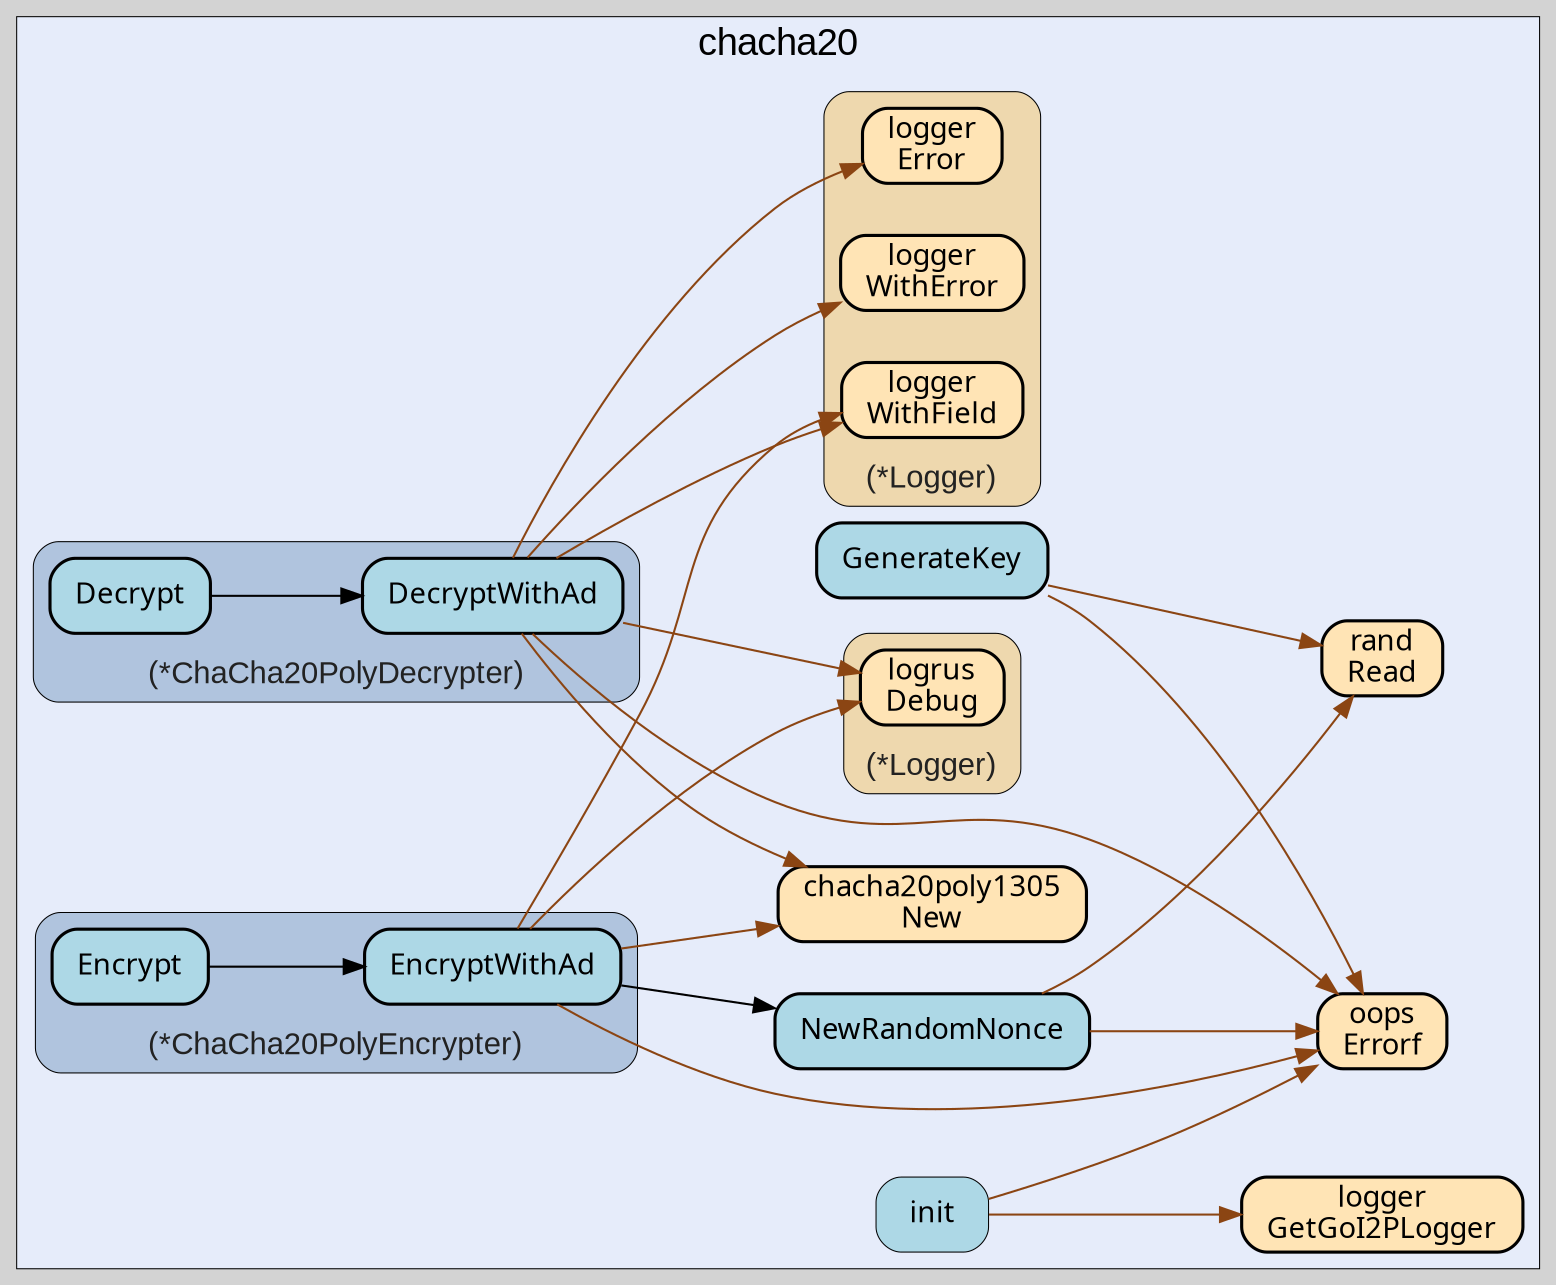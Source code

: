 digraph gocallvis {
    label="";
    labeljust="l";
    fontname="Arial";
    fontsize="14";
    rankdir="LR";
    bgcolor="lightgray";
    style="solid";
    penwidth="0.5";
    pad="0.0";
    nodesep="0.35";

    node [shape="box" style="filled,rounded" fillcolor="honeydew" fontname="Verdana" penwidth="1.0" margin="0.16,0.0"];
    edge [minlen="2"]

    subgraph "cluster_focus" {
        labeljust="c";
fontsize="18";
bgcolor="#e6ecfa";
label="chacha20";
labelloc="t";
        
        "github.com/go-i2p/crypto/chacha20.GenerateKey" [ fillcolor="lightblue" label="GenerateKey" penwidth="1.5" tooltip="github.com/go-i2p/crypto/chacha20.GenerateKey | defined in chacha20_key.go:10\nat chacha20_key.go:12: calling [github.com/go-i2p/crypto/rand.Read]\nat chacha20_key.go:14: calling [github.com/samber/oops.Errorf]" ]
        "github.com/go-i2p/crypto/rand.Read" [ fillcolor="moccasin" label="rand\nRead" penwidth="1.5" tooltip="github.com/go-i2p/crypto/rand.Read | defined in secure_reader.go:150" ]
        "github.com/samber/oops.Errorf" [ fillcolor="moccasin" label="oops\nErrorf" penwidth="1.5" tooltip="github.com/samber/oops.Errorf | defined in oops.go:34" ]
        "golang.org/x/crypto/chacha20poly1305.New" [ fillcolor="moccasin" label="chacha20poly1305\nNew" penwidth="1.5" tooltip="golang.org/x/crypto/chacha20poly1305.New | defined in chacha20poly1305.go:40" ]
        "github.com/go-i2p/crypto/chacha20.NewRandomNonce" [ fillcolor="lightblue" label="NewRandomNonce" penwidth="1.5" tooltip="github.com/go-i2p/crypto/chacha20.NewRandomNonce | defined in utils.go:11\nat utils.go:13: calling [github.com/go-i2p/crypto/rand.Read]\nat utils.go:15: calling [github.com/samber/oops.Errorf]" ]
        "github.com/go-i2p/crypto/chacha20.init" [ tooltip="github.com/go-i2p/crypto/chacha20.init | defined in .:0\nat constants.go:10: calling [github.com/go-i2p/logger.GetGoI2PLogger]\nat constants.go:23: calling [github.com/samber/oops.Errorf]\nat constants.go:24: calling [github.com/samber/oops.Errorf]\nat constants.go:25: calling [github.com/samber/oops.Errorf]\nat constants.go:26: calling [github.com/samber/oops.Errorf]\nat constants.go:27: calling [github.com/samber/oops.Errorf]" fillcolor="lightblue" label="init" penwidth="0.5" ]
        "github.com/go-i2p/logger.GetGoI2PLogger" [ fillcolor="moccasin" label="logger\nGetGoI2PLogger" penwidth="1.5" tooltip="github.com/go-i2p/logger.GetGoI2PLogger | defined in log.go:120" ]
        
        subgraph "cluster_*github.com/go-i2p/crypto/chacha20.ChaCha20PolyDecrypter" {
        penwidth="0.5";
fontcolor="#222222";
labelloc="b";
fillcolor="lightsteelblue";
tooltip="type: *github.com/go-i2p/crypto/chacha20.ChaCha20PolyDecrypter";
fontsize="15";
style="rounded,filled";
label="(*ChaCha20PolyDecrypter)";
        
        "(*github.com/go-i2p/crypto/chacha20.ChaCha20PolyDecrypter).DecryptWithAd" [ fillcolor="lightblue" label="DecryptWithAd" penwidth="1.5" tooltip="(*github.com/go-i2p/crypto/chacha20.ChaCha20PolyDecrypter).DecryptWithAd | defined in chacha20_decrypter.go:20\nat chacha20_decrypter.go:21: calling [(*github.com/sirupsen/logrus.Logger).Debug]\nat chacha20_decrypter.go:45: calling [(*github.com/sirupsen/logrus.Logger).Debug]\nat chacha20_decrypter.go:25: calling [github.com/samber/oops.Errorf]\nat chacha20_decrypter.go:31: calling [github.com/samber/oops.Errorf]\nat chacha20_decrypter.go:41: calling [(*github.com/go-i2p/logger.Logger).Error]\nat chacha20_decrypter.go:21: calling [(*github.com/go-i2p/logger.Logger).WithField]\nat chacha20_decrypter.go:45: calling [(*github.com/go-i2p/logger.Logger).WithField]\nat chacha20_decrypter.go:29: calling [golang.org/x/crypto/chacha20poly1305.New]\nat chacha20_decrypter.go:41: calling [(*github.com/go-i2p/logger.Logger).WithError]" ]
        "(*github.com/go-i2p/crypto/chacha20.ChaCha20PolyDecrypter).Decrypt" [ fillcolor="lightblue" label="Decrypt" penwidth="1.5" tooltip="(*github.com/go-i2p/crypto/chacha20.ChaCha20PolyDecrypter).Decrypt | defined in chacha20_decrypter.go:15\nat chacha20_decrypter.go:16: calling [(*github.com/go-i2p/crypto/chacha20.ChaCha20PolyDecrypter).DecryptWithAd]" ]
        
    }

        subgraph "cluster_*github.com/go-i2p/crypto/chacha20.ChaCha20PolyEncrypter" {
        fontcolor="#222222";
labelloc="b";
style="rounded,filled";
fillcolor="lightsteelblue";
label="(*ChaCha20PolyEncrypter)";
penwidth="0.5";
fontsize="15";
tooltip="type: *github.com/go-i2p/crypto/chacha20.ChaCha20PolyEncrypter";
        
        "(*github.com/go-i2p/crypto/chacha20.ChaCha20PolyEncrypter).EncryptWithAd" [ tooltip="(*github.com/go-i2p/crypto/chacha20.ChaCha20PolyEncrypter).EncryptWithAd | defined in chacha20_encrypter.go:21\nat chacha20_encrypter.go:25: calling [golang.org/x/crypto/chacha20poly1305.New]\nat chacha20_encrypter.go:27: calling [github.com/samber/oops.Errorf]\nat chacha20_encrypter.go:22: calling [(*github.com/go-i2p/logger.Logger).WithField]\nat chacha20_encrypter.go:44: calling [(*github.com/go-i2p/logger.Logger).WithField]\nat chacha20_encrypter.go:22: calling [(*github.com/sirupsen/logrus.Logger).Debug]\nat chacha20_encrypter.go:44: calling [(*github.com/sirupsen/logrus.Logger).Debug]\nat chacha20_encrypter.go:31: calling [github.com/go-i2p/crypto/chacha20.NewRandomNonce]" fillcolor="lightblue" label="EncryptWithAd" penwidth="1.5" ]
        "(*github.com/go-i2p/crypto/chacha20.ChaCha20PolyEncrypter).Encrypt" [ tooltip="(*github.com/go-i2p/crypto/chacha20.ChaCha20PolyEncrypter).Encrypt | defined in chacha20_encrypter.go:15\nat chacha20_encrypter.go:16: calling [(*github.com/go-i2p/crypto/chacha20.ChaCha20PolyEncrypter).EncryptWithAd]" fillcolor="lightblue" label="Encrypt" penwidth="1.5" ]
        
    }

        subgraph "cluster_*github.com/go-i2p/logger.Logger" {
        fontsize="15";
fontcolor="#222222";
labelloc="b";
style="rounded,filled";
fillcolor="wheat2";
label="(*Logger)";
tooltip="type: *github.com/go-i2p/logger.Logger";
penwidth="0.5";
        
        "(*github.com/go-i2p/logger.Logger).WithField" [ penwidth="1.5" tooltip="(*github.com/go-i2p/logger.Logger).WithField | defined in log.go:54" fillcolor="moccasin" label="logger\nWithField" ]
        "(*github.com/go-i2p/logger.Logger).WithError" [ fillcolor="moccasin" label="logger\nWithError" penwidth="1.5" tooltip="(*github.com/go-i2p/logger.Logger).WithError | defined in log.go:66" ]
        "(*github.com/go-i2p/logger.Logger).Error" [ penwidth="1.5" tooltip="(*github.com/go-i2p/logger.Logger).Error | defined in log.go:42" fillcolor="moccasin" label="logger\nError" ]
        
    }

        subgraph "cluster_*github.com/sirupsen/logrus.Logger" {
        fontsize="15";
fontcolor="#222222";
labelloc="b";
style="rounded,filled";
fillcolor="wheat2";
label="(*Logger)";
tooltip="type: *github.com/sirupsen/logrus.Logger";
penwidth="0.5";
        
        "(*github.com/sirupsen/logrus.Logger).Debug" [ fillcolor="moccasin" label="logrus\nDebug" penwidth="1.5" tooltip="(*github.com/sirupsen/logrus.Logger).Debug | defined in logger.go:221" ]
        
    }

    }

    "github.com/go-i2p/crypto/chacha20.GenerateKey" -> "github.com/go-i2p/crypto/rand.Read" [ color="saddlebrown" tooltip="at chacha20_key.go:12: calling [github.com/go-i2p/crypto/rand.Read]" ]
    "(*github.com/go-i2p/crypto/chacha20.ChaCha20PolyDecrypter).DecryptWithAd" -> "(*github.com/sirupsen/logrus.Logger).Debug" [ color="saddlebrown" tooltip="at chacha20_decrypter.go:21: calling [(*github.com/sirupsen/logrus.Logger).Debug]\nat chacha20_decrypter.go:45: calling [(*github.com/sirupsen/logrus.Logger).Debug]" ]
    "(*github.com/go-i2p/crypto/chacha20.ChaCha20PolyDecrypter).DecryptWithAd" -> "github.com/samber/oops.Errorf" [ color="saddlebrown" tooltip="at chacha20_decrypter.go:25: calling [github.com/samber/oops.Errorf]\nat chacha20_decrypter.go:31: calling [github.com/samber/oops.Errorf]" ]
    "(*github.com/go-i2p/crypto/chacha20.ChaCha20PolyEncrypter).EncryptWithAd" -> "golang.org/x/crypto/chacha20poly1305.New" [ color="saddlebrown" tooltip="at chacha20_encrypter.go:25: calling [golang.org/x/crypto/chacha20poly1305.New]" ]
    "github.com/go-i2p/crypto/chacha20.NewRandomNonce" -> "github.com/go-i2p/crypto/rand.Read" [ color="saddlebrown" tooltip="at utils.go:13: calling [github.com/go-i2p/crypto/rand.Read]" ]
    "(*github.com/go-i2p/crypto/chacha20.ChaCha20PolyDecrypter).DecryptWithAd" -> "(*github.com/go-i2p/logger.Logger).Error" [ color="saddlebrown" tooltip="at chacha20_decrypter.go:41: calling [(*github.com/go-i2p/logger.Logger).Error]" ]
    "(*github.com/go-i2p/crypto/chacha20.ChaCha20PolyEncrypter).Encrypt" -> "(*github.com/go-i2p/crypto/chacha20.ChaCha20PolyEncrypter).EncryptWithAd" [ tooltip="at chacha20_encrypter.go:16: calling [(*github.com/go-i2p/crypto/chacha20.ChaCha20PolyEncrypter).EncryptWithAd]" ]
    "github.com/go-i2p/crypto/chacha20.GenerateKey" -> "github.com/samber/oops.Errorf" [ tooltip="at chacha20_key.go:14: calling [github.com/samber/oops.Errorf]" color="saddlebrown" ]
    "(*github.com/go-i2p/crypto/chacha20.ChaCha20PolyEncrypter).EncryptWithAd" -> "github.com/samber/oops.Errorf" [ color="saddlebrown" tooltip="at chacha20_encrypter.go:27: calling [github.com/samber/oops.Errorf]" ]
    "github.com/go-i2p/crypto/chacha20.NewRandomNonce" -> "github.com/samber/oops.Errorf" [ color="saddlebrown" tooltip="at utils.go:15: calling [github.com/samber/oops.Errorf]" ]
    "github.com/go-i2p/crypto/chacha20.init" -> "github.com/go-i2p/logger.GetGoI2PLogger" [ color="saddlebrown" tooltip="at constants.go:10: calling [github.com/go-i2p/logger.GetGoI2PLogger]" ]
    "github.com/go-i2p/crypto/chacha20.init" -> "github.com/samber/oops.Errorf" [ tooltip="at constants.go:23: calling [github.com/samber/oops.Errorf]\nat constants.go:24: calling [github.com/samber/oops.Errorf]\nat constants.go:25: calling [github.com/samber/oops.Errorf]\nat constants.go:26: calling [github.com/samber/oops.Errorf]\nat constants.go:27: calling [github.com/samber/oops.Errorf]" color="saddlebrown" ]
    "(*github.com/go-i2p/crypto/chacha20.ChaCha20PolyDecrypter).DecryptWithAd" -> "(*github.com/go-i2p/logger.Logger).WithField" [ color="saddlebrown" tooltip="at chacha20_decrypter.go:21: calling [(*github.com/go-i2p/logger.Logger).WithField]\nat chacha20_decrypter.go:45: calling [(*github.com/go-i2p/logger.Logger).WithField]" ]
    "(*github.com/go-i2p/crypto/chacha20.ChaCha20PolyDecrypter).DecryptWithAd" -> "golang.org/x/crypto/chacha20poly1305.New" [ color="saddlebrown" tooltip="at chacha20_decrypter.go:29: calling [golang.org/x/crypto/chacha20poly1305.New]" ]
    "(*github.com/go-i2p/crypto/chacha20.ChaCha20PolyDecrypter).DecryptWithAd" -> "(*github.com/go-i2p/logger.Logger).WithError" [ color="saddlebrown" tooltip="at chacha20_decrypter.go:41: calling [(*github.com/go-i2p/logger.Logger).WithError]" ]
    "(*github.com/go-i2p/crypto/chacha20.ChaCha20PolyDecrypter).Decrypt" -> "(*github.com/go-i2p/crypto/chacha20.ChaCha20PolyDecrypter).DecryptWithAd" [ tooltip="at chacha20_decrypter.go:16: calling [(*github.com/go-i2p/crypto/chacha20.ChaCha20PolyDecrypter).DecryptWithAd]" ]
    "(*github.com/go-i2p/crypto/chacha20.ChaCha20PolyEncrypter).EncryptWithAd" -> "(*github.com/go-i2p/logger.Logger).WithField" [ color="saddlebrown" tooltip="at chacha20_encrypter.go:22: calling [(*github.com/go-i2p/logger.Logger).WithField]\nat chacha20_encrypter.go:44: calling [(*github.com/go-i2p/logger.Logger).WithField]" ]
    "(*github.com/go-i2p/crypto/chacha20.ChaCha20PolyEncrypter).EncryptWithAd" -> "(*github.com/sirupsen/logrus.Logger).Debug" [ color="saddlebrown" tooltip="at chacha20_encrypter.go:22: calling [(*github.com/sirupsen/logrus.Logger).Debug]\nat chacha20_encrypter.go:44: calling [(*github.com/sirupsen/logrus.Logger).Debug]" ]
    "(*github.com/go-i2p/crypto/chacha20.ChaCha20PolyEncrypter).EncryptWithAd" -> "github.com/go-i2p/crypto/chacha20.NewRandomNonce" [ tooltip="at chacha20_encrypter.go:31: calling [github.com/go-i2p/crypto/chacha20.NewRandomNonce]" ]
}
